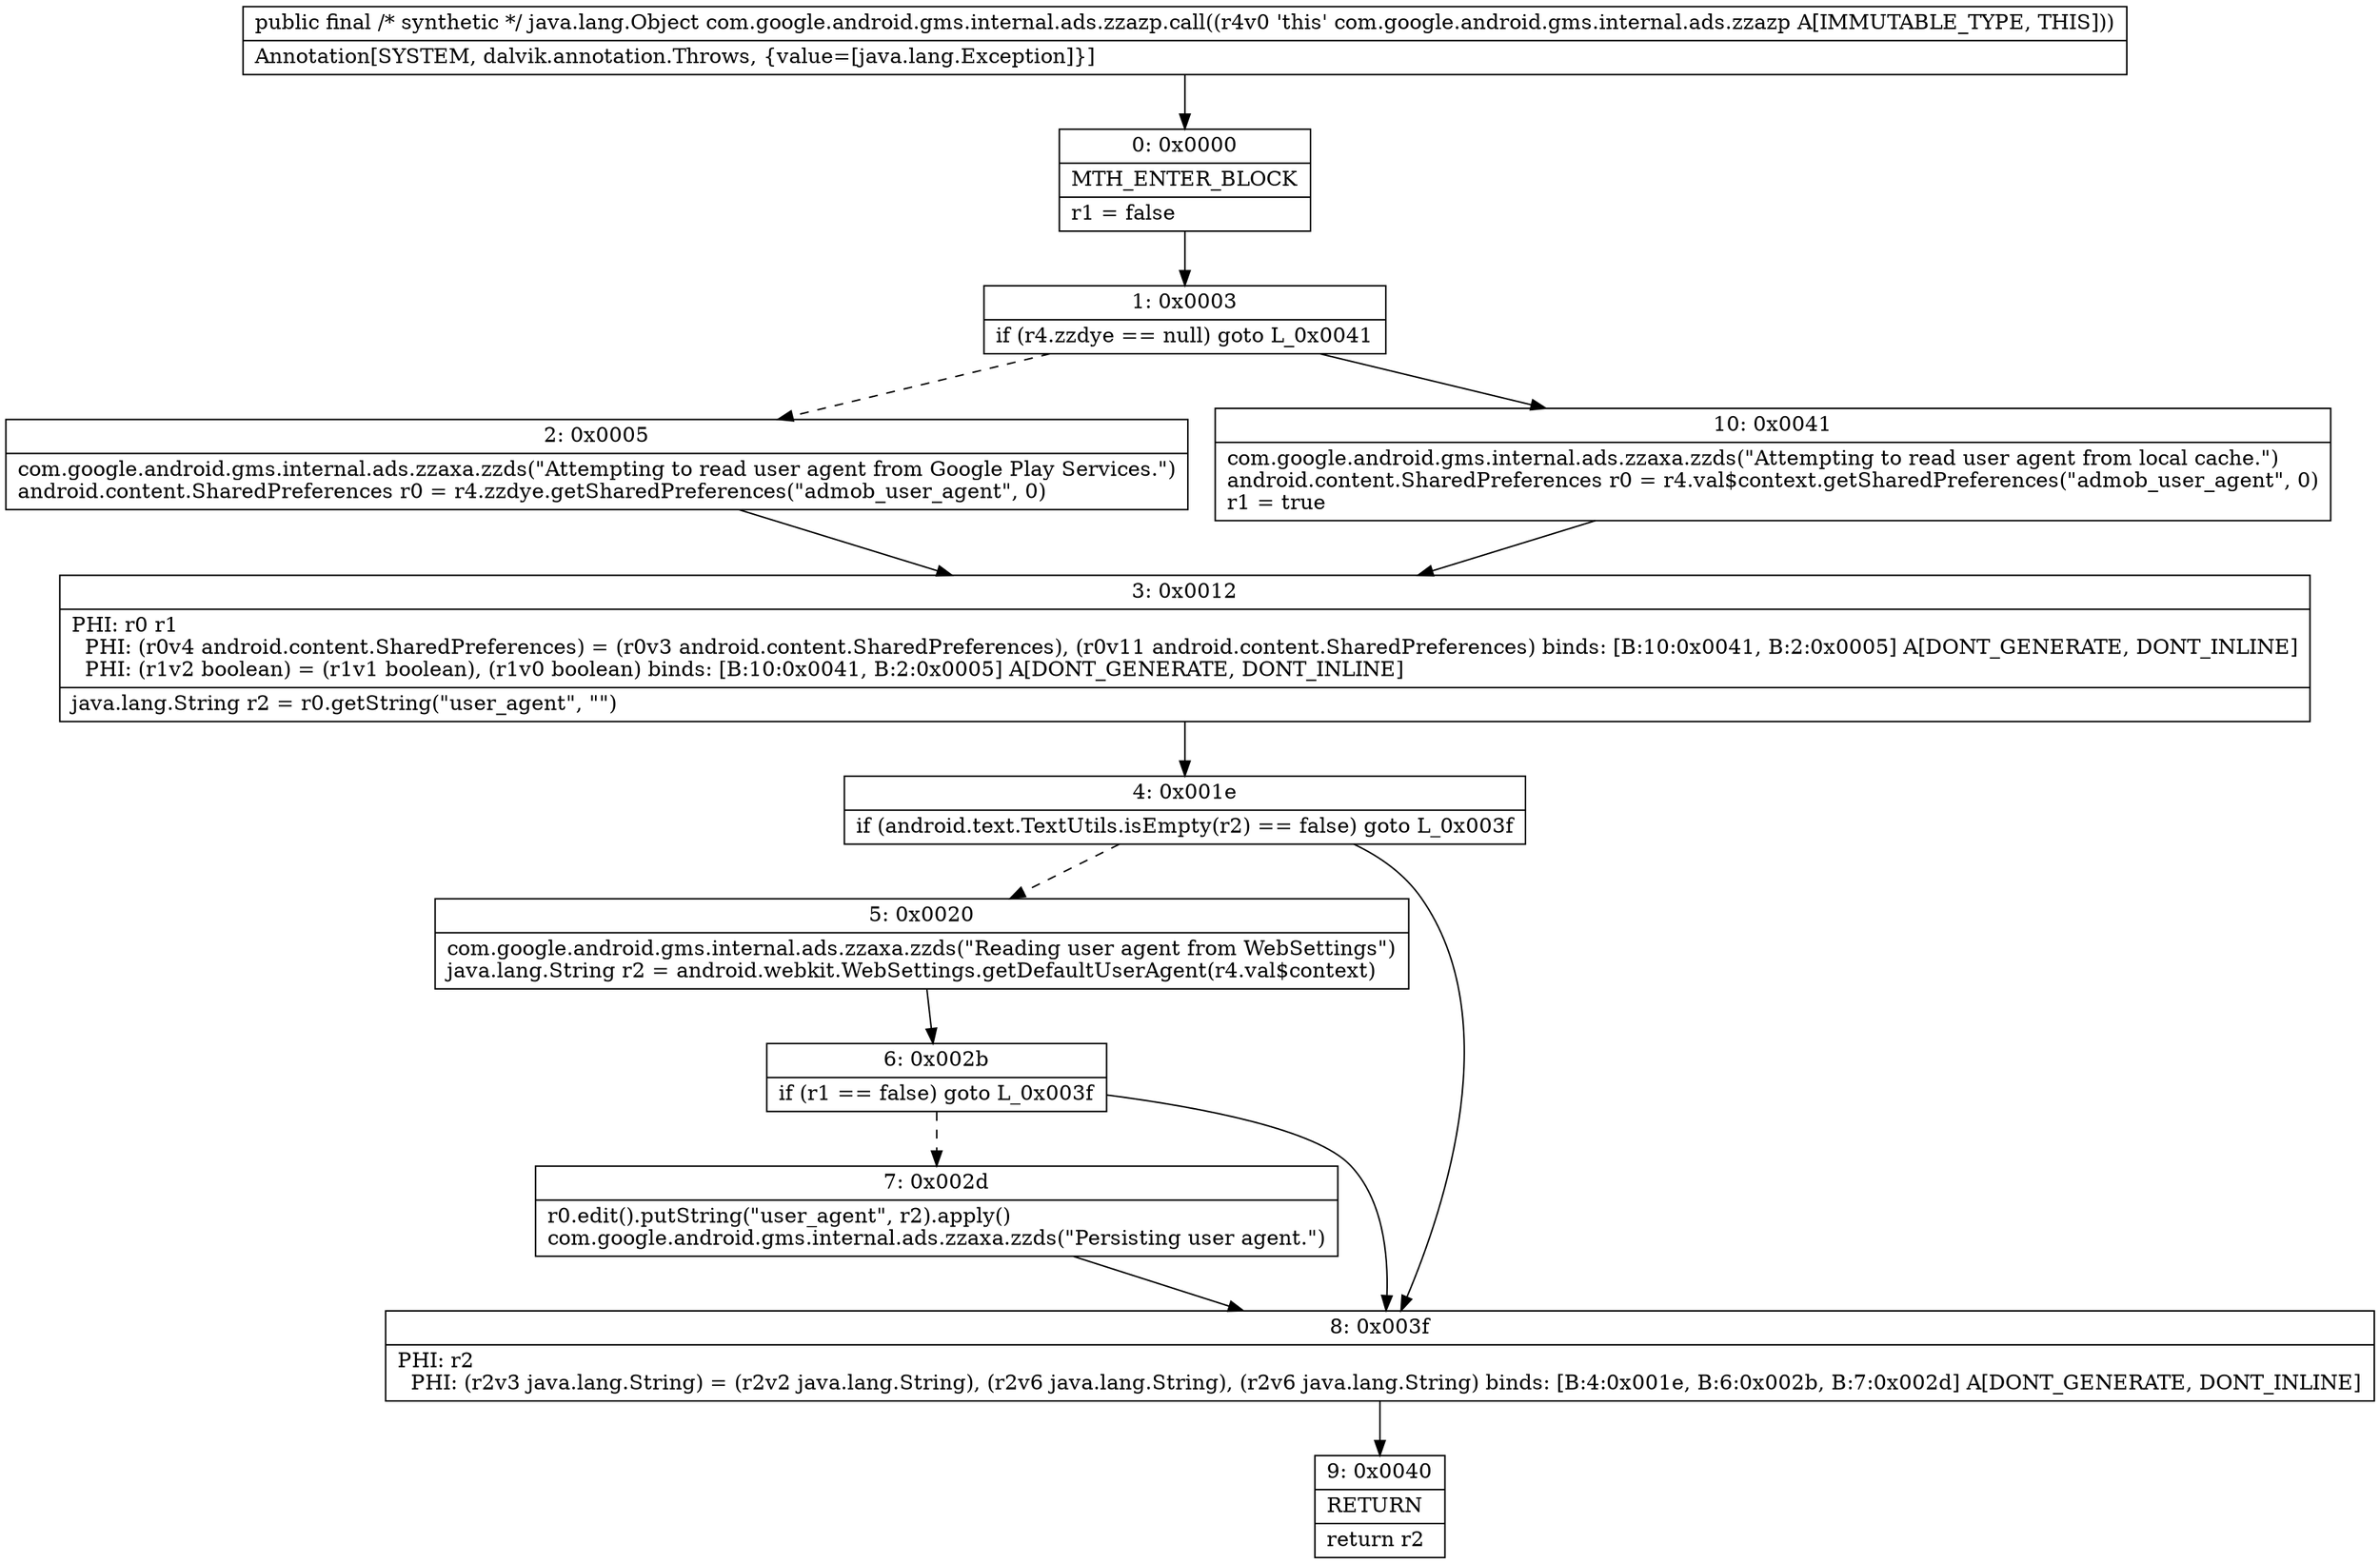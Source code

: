 digraph "CFG forcom.google.android.gms.internal.ads.zzazp.call()Ljava\/lang\/Object;" {
Node_0 [shape=record,label="{0\:\ 0x0000|MTH_ENTER_BLOCK\l|r1 = false\l}"];
Node_1 [shape=record,label="{1\:\ 0x0003|if (r4.zzdye == null) goto L_0x0041\l}"];
Node_2 [shape=record,label="{2\:\ 0x0005|com.google.android.gms.internal.ads.zzaxa.zzds(\"Attempting to read user agent from Google Play Services.\")\landroid.content.SharedPreferences r0 = r4.zzdye.getSharedPreferences(\"admob_user_agent\", 0)\l}"];
Node_3 [shape=record,label="{3\:\ 0x0012|PHI: r0 r1 \l  PHI: (r0v4 android.content.SharedPreferences) = (r0v3 android.content.SharedPreferences), (r0v11 android.content.SharedPreferences) binds: [B:10:0x0041, B:2:0x0005] A[DONT_GENERATE, DONT_INLINE]\l  PHI: (r1v2 boolean) = (r1v1 boolean), (r1v0 boolean) binds: [B:10:0x0041, B:2:0x0005] A[DONT_GENERATE, DONT_INLINE]\l|java.lang.String r2 = r0.getString(\"user_agent\", \"\")\l}"];
Node_4 [shape=record,label="{4\:\ 0x001e|if (android.text.TextUtils.isEmpty(r2) == false) goto L_0x003f\l}"];
Node_5 [shape=record,label="{5\:\ 0x0020|com.google.android.gms.internal.ads.zzaxa.zzds(\"Reading user agent from WebSettings\")\ljava.lang.String r2 = android.webkit.WebSettings.getDefaultUserAgent(r4.val$context)\l}"];
Node_6 [shape=record,label="{6\:\ 0x002b|if (r1 == false) goto L_0x003f\l}"];
Node_7 [shape=record,label="{7\:\ 0x002d|r0.edit().putString(\"user_agent\", r2).apply()\lcom.google.android.gms.internal.ads.zzaxa.zzds(\"Persisting user agent.\")\l}"];
Node_8 [shape=record,label="{8\:\ 0x003f|PHI: r2 \l  PHI: (r2v3 java.lang.String) = (r2v2 java.lang.String), (r2v6 java.lang.String), (r2v6 java.lang.String) binds: [B:4:0x001e, B:6:0x002b, B:7:0x002d] A[DONT_GENERATE, DONT_INLINE]\l}"];
Node_9 [shape=record,label="{9\:\ 0x0040|RETURN\l|return r2\l}"];
Node_10 [shape=record,label="{10\:\ 0x0041|com.google.android.gms.internal.ads.zzaxa.zzds(\"Attempting to read user agent from local cache.\")\landroid.content.SharedPreferences r0 = r4.val$context.getSharedPreferences(\"admob_user_agent\", 0)\lr1 = true\l}"];
MethodNode[shape=record,label="{public final \/* synthetic *\/ java.lang.Object com.google.android.gms.internal.ads.zzazp.call((r4v0 'this' com.google.android.gms.internal.ads.zzazp A[IMMUTABLE_TYPE, THIS]))  | Annotation[SYSTEM, dalvik.annotation.Throws, \{value=[java.lang.Exception]\}]\l}"];
MethodNode -> Node_0;
Node_0 -> Node_1;
Node_1 -> Node_2[style=dashed];
Node_1 -> Node_10;
Node_2 -> Node_3;
Node_3 -> Node_4;
Node_4 -> Node_5[style=dashed];
Node_4 -> Node_8;
Node_5 -> Node_6;
Node_6 -> Node_7[style=dashed];
Node_6 -> Node_8;
Node_7 -> Node_8;
Node_8 -> Node_9;
Node_10 -> Node_3;
}

